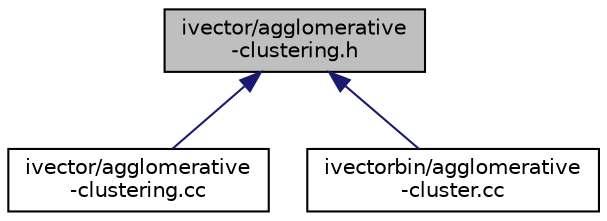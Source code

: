 digraph "ivector/agglomerative-clustering.h"
{
  edge [fontname="Helvetica",fontsize="10",labelfontname="Helvetica",labelfontsize="10"];
  node [fontname="Helvetica",fontsize="10",shape=record];
  Node50 [label="ivector/agglomerative\l-clustering.h",height=0.2,width=0.4,color="black", fillcolor="grey75", style="filled", fontcolor="black"];
  Node50 -> Node51 [dir="back",color="midnightblue",fontsize="10",style="solid",fontname="Helvetica"];
  Node51 [label="ivector/agglomerative\l-clustering.cc",height=0.2,width=0.4,color="black", fillcolor="white", style="filled",URL="$agglomerative-clustering_8cc.html"];
  Node50 -> Node52 [dir="back",color="midnightblue",fontsize="10",style="solid",fontname="Helvetica"];
  Node52 [label="ivectorbin/agglomerative\l-cluster.cc",height=0.2,width=0.4,color="black", fillcolor="white", style="filled",URL="$agglomerative-cluster_8cc.html"];
}

